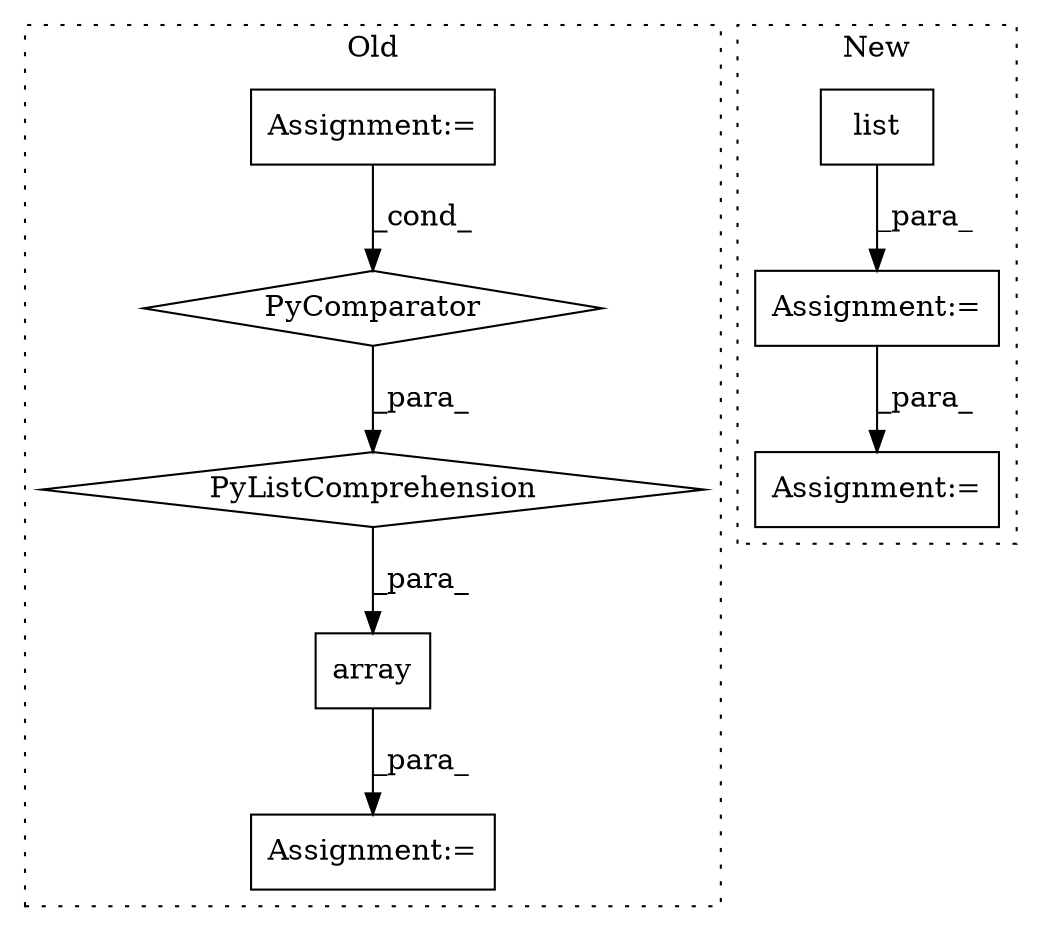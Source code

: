 digraph G {
subgraph cluster0 {
1 [label="array" a="32" s="1609,1715" l="17,-5" shape="box"];
3 [label="Assignment:=" a="7" s="1602" l="1" shape="box"];
6 [label="Assignment:=" a="7" s="1687" l="20" shape="box"];
7 [label="PyListComprehension" a="109" s="1626" l="89" shape="diamond"];
8 [label="PyComparator" a="113" s="1687" l="20" shape="diamond"];
label = "Old";
style="dotted";
}
subgraph cluster1 {
2 [label="list" a="32" s="1756,1785" l="5,1" shape="box"];
4 [label="Assignment:=" a="7" s="1799" l="1" shape="box"];
5 [label="Assignment:=" a="7" s="1731" l="1" shape="box"];
label = "New";
style="dotted";
}
1 -> 3 [label="_para_"];
2 -> 5 [label="_para_"];
5 -> 4 [label="_para_"];
6 -> 8 [label="_cond_"];
7 -> 1 [label="_para_"];
8 -> 7 [label="_para_"];
}